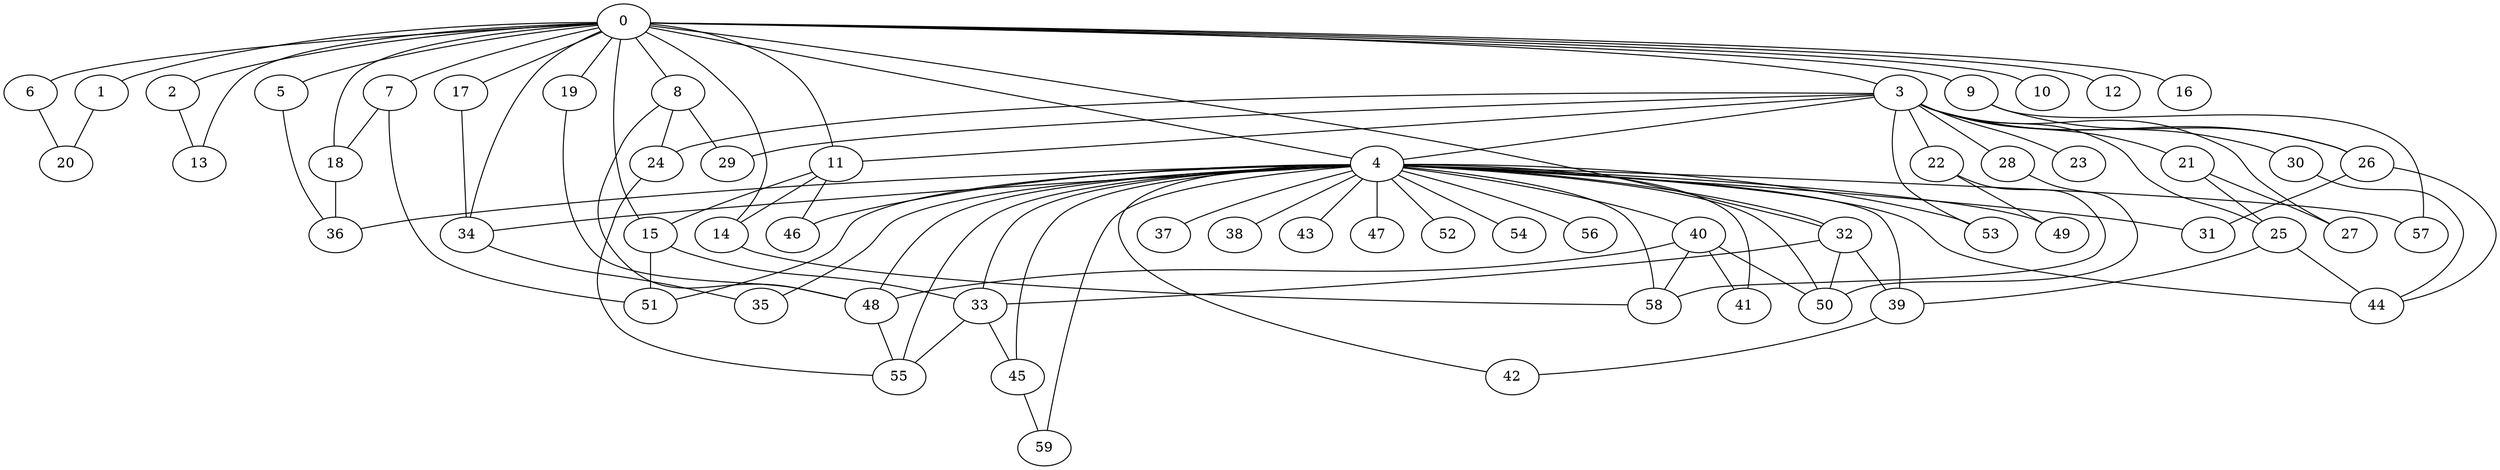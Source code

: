 
graph graphname {
    0 -- 1
0 -- 2
0 -- 3
0 -- 4
0 -- 5
0 -- 6
0 -- 7
0 -- 8
0 -- 9
0 -- 10
0 -- 11
0 -- 12
0 -- 13
0 -- 14
0 -- 15
0 -- 16
0 -- 17
0 -- 18
0 -- 19
0 -- 32
0 -- 34
1 -- 20
2 -- 13
3 -- 21
3 -- 22
3 -- 23
3 -- 24
3 -- 25
3 -- 26
3 -- 27
3 -- 28
3 -- 29
3 -- 30
3 -- 11
3 -- 53
3 -- 4
4 -- 31
4 -- 32
4 -- 33
4 -- 34
4 -- 35
4 -- 36
4 -- 37
4 -- 38
4 -- 39
4 -- 40
4 -- 41
4 -- 42
4 -- 43
4 -- 44
4 -- 45
4 -- 46
4 -- 47
4 -- 48
4 -- 49
4 -- 50
4 -- 51
4 -- 52
4 -- 53
4 -- 54
4 -- 55
4 -- 56
4 -- 57
4 -- 58
4 -- 59
5 -- 36
6 -- 20
7 -- 51
7 -- 18
8 -- 29
8 -- 24
8 -- 48
9 -- 26
9 -- 57
11 -- 14
11 -- 46
11 -- 15
14 -- 58
15 -- 33
15 -- 51
17 -- 34
18 -- 36
19 -- 48
21 -- 27
21 -- 25
22 -- 58
22 -- 49
24 -- 55
25 -- 39
25 -- 44
26 -- 44
26 -- 31
28 -- 50
30 -- 44
32 -- 33
32 -- 50
32 -- 39
33 -- 55
33 -- 45
34 -- 35
39 -- 42
40 -- 41
40 -- 48
40 -- 58
40 -- 50
45 -- 59
48 -- 55

}

